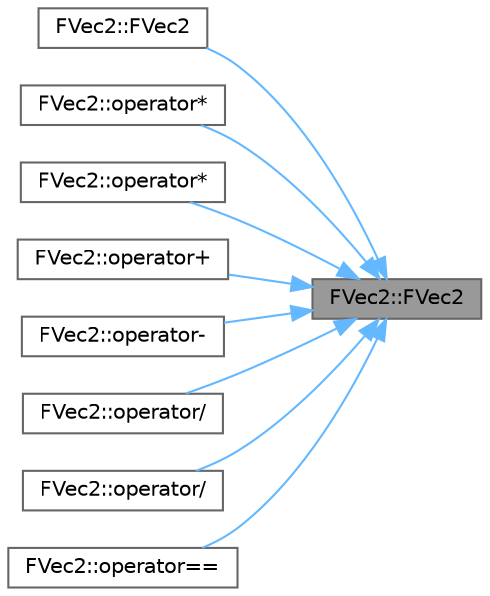 digraph "FVec2::FVec2"
{
 // LATEX_PDF_SIZE
  bgcolor="transparent";
  edge [fontname=Helvetica,fontsize=10,labelfontname=Helvetica,labelfontsize=10];
  node [fontname=Helvetica,fontsize=10,shape=box,height=0.2,width=0.4];
  rankdir="RL";
  Node1 [id="Node000001",label="FVec2::FVec2",height=0.2,width=0.4,color="gray40", fillcolor="grey60", style="filled", fontcolor="black",tooltip="默认构造函数"];
  Node1 -> Node2 [id="edge1_Node000001_Node000002",dir="back",color="steelblue1",style="solid",tooltip=" "];
  Node2 [id="Node000002",label="FVec2::FVec2",height=0.2,width=0.4,color="grey40", fillcolor="white", style="filled",URL="$class_f_vec2.html#ae3ddc5451f5f197ab218edc52baaddbb",tooltip="拷贝构造函数"];
  Node1 -> Node3 [id="edge2_Node000001_Node000003",dir="back",color="steelblue1",style="solid",tooltip=" "];
  Node3 [id="Node000003",label="FVec2::operator*",height=0.2,width=0.4,color="grey40", fillcolor="white", style="filled",URL="$class_f_vec2.html#a0756630c7b9368f9f633bcb76f5ab827",tooltip="乘法操作符重载"];
  Node1 -> Node4 [id="edge3_Node000001_Node000004",dir="back",color="steelblue1",style="solid",tooltip=" "];
  Node4 [id="Node000004",label="FVec2::operator*",height=0.2,width=0.4,color="grey40", fillcolor="white", style="filled",URL="$class_f_vec2.html#a8fe56d01ea79ecaa0ee31bfeaf018afa",tooltip="乘法操作符重载"];
  Node1 -> Node5 [id="edge4_Node000001_Node000005",dir="back",color="steelblue1",style="solid",tooltip=" "];
  Node5 [id="Node000005",label="FVec2::operator+",height=0.2,width=0.4,color="grey40", fillcolor="white", style="filled",URL="$class_f_vec2.html#a153473fcd11cce1d6c936046ff58aeb7",tooltip="加法操作符重载"];
  Node1 -> Node6 [id="edge5_Node000001_Node000006",dir="back",color="steelblue1",style="solid",tooltip=" "];
  Node6 [id="Node000006",label="FVec2::operator-",height=0.2,width=0.4,color="grey40", fillcolor="white", style="filled",URL="$class_f_vec2.html#a9aaa3667b3149aceb3a887274949c77d",tooltip="减法操作符重载"];
  Node1 -> Node7 [id="edge6_Node000001_Node000007",dir="back",color="steelblue1",style="solid",tooltip=" "];
  Node7 [id="Node000007",label="FVec2::operator/",height=0.2,width=0.4,color="grey40", fillcolor="white", style="filled",URL="$class_f_vec2.html#a27fcce612bc583bdf363601875e5af2f",tooltip="除法操作符重载"];
  Node1 -> Node8 [id="edge7_Node000001_Node000008",dir="back",color="steelblue1",style="solid",tooltip=" "];
  Node8 [id="Node000008",label="FVec2::operator/",height=0.2,width=0.4,color="grey40", fillcolor="white", style="filled",URL="$class_f_vec2.html#a8cde470ecaddcacc23298d48022e141f",tooltip="除法操作符重载"];
  Node1 -> Node9 [id="edge8_Node000001_Node000009",dir="back",color="steelblue1",style="solid",tooltip=" "];
  Node9 [id="Node000009",label="FVec2::operator==",height=0.2,width=0.4,color="grey40", fillcolor="white", style="filled",URL="$class_f_vec2.html#acb6e835417b5baa4b40eb300d602db75",tooltip="等于操作符重载"];
}
